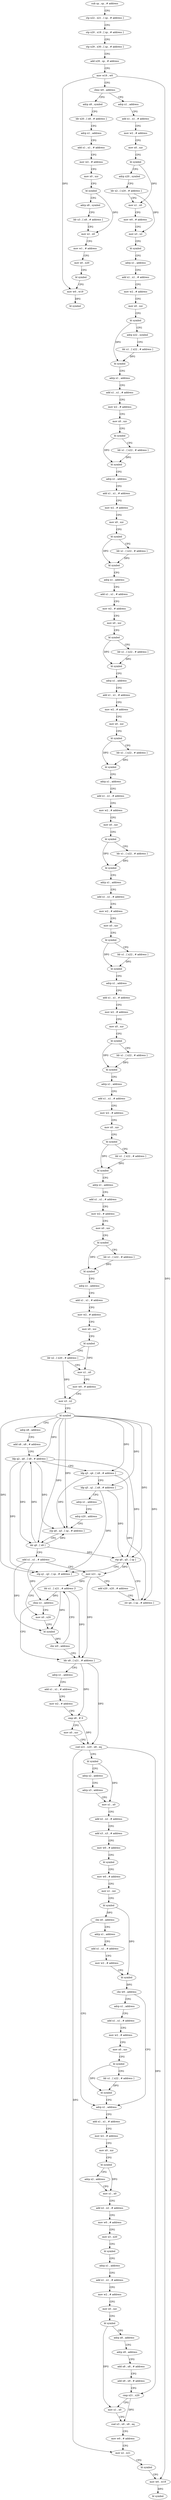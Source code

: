 digraph "func" {
"4201804" [label = "sub sp , sp , # address" ]
"4201808" [label = "stp x22 , x21 , [ sp , # address ]" ]
"4201812" [label = "stp x20 , x19 , [ sp , # address ]" ]
"4201816" [label = "stp x29 , x30 , [ sp , # address ]" ]
"4201820" [label = "add x29 , sp , # address" ]
"4201824" [label = "mov w19 , w0" ]
"4201828" [label = "cbnz w0 , address" ]
"4202516" [label = "adrp x8 , symbol" ]
"4201832" [label = "adrp x1 , address" ]
"4202520" [label = "ldr x20 , [ x8 , # address ]" ]
"4202524" [label = "adrp x1 , address" ]
"4202528" [label = "add x1 , x1 , # address" ]
"4202532" [label = "mov w2 , # address" ]
"4202536" [label = "mov x0 , xzr" ]
"4202540" [label = "bl symbol" ]
"4202544" [label = "adrp x8 , symbol" ]
"4202548" [label = "ldr x3 , [ x8 , # address ]" ]
"4202552" [label = "mov x2 , x0" ]
"4202556" [label = "mov w1 , # address" ]
"4202560" [label = "mov x0 , x20" ]
"4202564" [label = "bl symbol" ]
"4202568" [label = "mov w0 , w19" ]
"4202572" [label = "bl symbol" ]
"4201836" [label = "add x1 , x1 , # address" ]
"4201840" [label = "mov w2 , # address" ]
"4201844" [label = "mov x0 , xzr" ]
"4201848" [label = "bl symbol" ]
"4201852" [label = "adrp x20 , symbol" ]
"4201856" [label = "ldr x2 , [ x20 , # address ]" ]
"4201860" [label = "mov x1 , x0" ]
"4201864" [label = "mov w0 , # address" ]
"4201868" [label = "mov x3 , x2" ]
"4201872" [label = "bl symbol" ]
"4201876" [label = "adrp x1 , address" ]
"4201880" [label = "add x1 , x1 , # address" ]
"4201884" [label = "mov w2 , # address" ]
"4201888" [label = "mov x0 , xzr" ]
"4201892" [label = "bl symbol" ]
"4201896" [label = "adrp x22 , symbol" ]
"4201900" [label = "ldr x1 , [ x22 , # address ]" ]
"4201904" [label = "bl symbol" ]
"4201908" [label = "adrp x1 , address" ]
"4201912" [label = "add x1 , x1 , # address" ]
"4201916" [label = "mov w2 , # address" ]
"4201920" [label = "mov x0 , xzr" ]
"4201924" [label = "bl symbol" ]
"4201928" [label = "ldr x1 , [ x22 , # address ]" ]
"4201932" [label = "bl symbol" ]
"4201936" [label = "adrp x1 , address" ]
"4201940" [label = "add x1 , x1 , # address" ]
"4201944" [label = "mov w2 , # address" ]
"4201948" [label = "mov x0 , xzr" ]
"4201952" [label = "bl symbol" ]
"4201956" [label = "ldr x1 , [ x22 , # address ]" ]
"4201960" [label = "bl symbol" ]
"4201964" [label = "adrp x1 , address" ]
"4201968" [label = "add x1 , x1 , # address" ]
"4201972" [label = "mov w2 , # address" ]
"4201976" [label = "mov x0 , xzr" ]
"4201980" [label = "bl symbol" ]
"4201984" [label = "ldr x1 , [ x22 , # address ]" ]
"4201988" [label = "bl symbol" ]
"4201992" [label = "adrp x1 , address" ]
"4201996" [label = "add x1 , x1 , # address" ]
"4202000" [label = "mov w2 , # address" ]
"4202004" [label = "mov x0 , xzr" ]
"4202008" [label = "bl symbol" ]
"4202012" [label = "ldr x1 , [ x22 , # address ]" ]
"4202016" [label = "bl symbol" ]
"4202020" [label = "adrp x1 , address" ]
"4202024" [label = "add x1 , x1 , # address" ]
"4202028" [label = "mov w2 , # address" ]
"4202032" [label = "mov x0 , xzr" ]
"4202036" [label = "bl symbol" ]
"4202040" [label = "ldr x1 , [ x22 , # address ]" ]
"4202044" [label = "bl symbol" ]
"4202048" [label = "adrp x1 , address" ]
"4202052" [label = "add x1 , x1 , # address" ]
"4202056" [label = "mov w2 , # address" ]
"4202060" [label = "mov x0 , xzr" ]
"4202064" [label = "bl symbol" ]
"4202068" [label = "ldr x1 , [ x22 , # address ]" ]
"4202072" [label = "bl symbol" ]
"4202076" [label = "adrp x1 , address" ]
"4202080" [label = "add x1 , x1 , # address" ]
"4202084" [label = "mov w2 , # address" ]
"4202088" [label = "mov x0 , xzr" ]
"4202092" [label = "bl symbol" ]
"4202096" [label = "ldr x1 , [ x22 , # address ]" ]
"4202100" [label = "bl symbol" ]
"4202104" [label = "adrp x1 , address" ]
"4202108" [label = "add x1 , x1 , # address" ]
"4202112" [label = "mov w2 , # address" ]
"4202116" [label = "mov x0 , xzr" ]
"4202120" [label = "bl symbol" ]
"4202124" [label = "ldr x1 , [ x22 , # address ]" ]
"4202128" [label = "bl symbol" ]
"4202132" [label = "adrp x1 , address" ]
"4202136" [label = "add x1 , x1 , # address" ]
"4202140" [label = "mov w2 , # address" ]
"4202144" [label = "mov x0 , xzr" ]
"4202148" [label = "bl symbol" ]
"4202152" [label = "ldr x1 , [ x22 , # address ]" ]
"4202156" [label = "bl symbol" ]
"4202160" [label = "adrp x1 , address" ]
"4202164" [label = "add x1 , x1 , # address" ]
"4202168" [label = "mov w2 , # address" ]
"4202172" [label = "mov x0 , xzr" ]
"4202176" [label = "bl symbol" ]
"4202180" [label = "ldr x2 , [ x20 , # address ]" ]
"4202184" [label = "mov x1 , x0" ]
"4202188" [label = "mov w0 , # address" ]
"4202192" [label = "mov x3 , x2" ]
"4202196" [label = "bl symbol" ]
"4202200" [label = "adrp x8 , address" ]
"4202204" [label = "add x8 , x8 , # address" ]
"4202208" [label = "ldp q2 , q0 , [ x8 , # address ]" ]
"4202212" [label = "ldp q3 , q4 , [ x8 , # address ]" ]
"4202216" [label = "ldp q5 , q1 , [ x8 , # address ]" ]
"4202220" [label = "adrp x1 , address" ]
"4202224" [label = "adrp x20 , address" ]
"4202228" [label = "stp q0 , q3 , [ sp , # address ]" ]
"4202232" [label = "ldr q0 , [ x8 ]" ]
"4202236" [label = "add x1 , x1 , # address" ]
"4202240" [label = "mov x21 , sp" ]
"4202244" [label = "add x20 , x20 , # address" ]
"4202248" [label = "str q4 , [ sp , # address ]" ]
"4202252" [label = "stp q0 , q5 , [ sp ]" ]
"4202256" [label = "stp q1 , q2 , [ sp , # address ]" ]
"4202260" [label = "mov x0 , x20" ]
"4202280" [label = "ldr x8 , [ x21 , # address ]" ]
"4202284" [label = "adrp x1 , address" ]
"4202288" [label = "add x1 , x1 , # address" ]
"4202292" [label = "mov w2 , # address" ]
"4202296" [label = "cmp x8 , # 0" ]
"4202300" [label = "mov x0 , xzr" ]
"4202304" [label = "csel x21 , x20 , x8 , eq" ]
"4202308" [label = "bl symbol" ]
"4202312" [label = "adrp x2 , address" ]
"4202316" [label = "adrp x3 , address" ]
"4202320" [label = "mov x1 , x0" ]
"4202324" [label = "add x2 , x2 , # address" ]
"4202328" [label = "add x3 , x3 , # address" ]
"4202332" [label = "mov w0 , # address" ]
"4202336" [label = "bl symbol" ]
"4202340" [label = "mov w0 , # address" ]
"4202344" [label = "mov x1 , xzr" ]
"4202348" [label = "bl symbol" ]
"4202352" [label = "cbz x0 , address" ]
"4202404" [label = "adrp x1 , address" ]
"4202356" [label = "adrp x1 , address" ]
"4202272" [label = "ldr x1 , [ x21 , # address ]!" ]
"4202276" [label = "cbnz x1 , address" ]
"4202408" [label = "add x1 , x1 , # address" ]
"4202412" [label = "mov w2 , # address" ]
"4202416" [label = "mov x0 , xzr" ]
"4202420" [label = "bl symbol" ]
"4202424" [label = "adrp x2 , address" ]
"4202428" [label = "mov x1 , x0" ]
"4202432" [label = "add x2 , x2 , # address" ]
"4202436" [label = "mov w0 , # address" ]
"4202440" [label = "mov x3 , x20" ]
"4202444" [label = "bl symbol" ]
"4202448" [label = "adrp x1 , address" ]
"4202452" [label = "add x1 , x1 , # address" ]
"4202456" [label = "mov w2 , # address" ]
"4202460" [label = "mov x0 , xzr" ]
"4202464" [label = "bl symbol" ]
"4202468" [label = "adrp x8 , address" ]
"4202472" [label = "adrp x9 , address" ]
"4202476" [label = "add x8 , x8 , # address" ]
"4202480" [label = "add x9 , x9 , # address" ]
"4202484" [label = "cmp x21 , x20" ]
"4202488" [label = "mov x1 , x0" ]
"4202492" [label = "csel x3 , x9 , x8 , eq" ]
"4202496" [label = "mov w0 , # address" ]
"4202500" [label = "mov x2 , x21" ]
"4202504" [label = "bl symbol" ]
"4202508" [label = "mov w0 , w19" ]
"4202512" [label = "bl symbol" ]
"4202360" [label = "add x1 , x1 , # address" ]
"4202364" [label = "mov w2 , # address" ]
"4202368" [label = "bl symbol" ]
"4202372" [label = "cbz w0 , address" ]
"4202376" [label = "adrp x1 , address" ]
"4202264" [label = "bl symbol" ]
"4202268" [label = "cbz w0 , address" ]
"4202380" [label = "add x1 , x1 , # address" ]
"4202384" [label = "mov w2 , # address" ]
"4202388" [label = "mov x0 , xzr" ]
"4202392" [label = "bl symbol" ]
"4202396" [label = "ldr x1 , [ x22 , # address ]" ]
"4202400" [label = "bl symbol" ]
"4201804" -> "4201808" [ label = "CFG" ]
"4201808" -> "4201812" [ label = "CFG" ]
"4201812" -> "4201816" [ label = "CFG" ]
"4201816" -> "4201820" [ label = "CFG" ]
"4201820" -> "4201824" [ label = "CFG" ]
"4201824" -> "4201828" [ label = "CFG" ]
"4201824" -> "4202568" [ label = "DFG" ]
"4201824" -> "4202508" [ label = "DFG" ]
"4201828" -> "4202516" [ label = "CFG" ]
"4201828" -> "4201832" [ label = "CFG" ]
"4202516" -> "4202520" [ label = "CFG" ]
"4201832" -> "4201836" [ label = "CFG" ]
"4202520" -> "4202524" [ label = "CFG" ]
"4202524" -> "4202528" [ label = "CFG" ]
"4202528" -> "4202532" [ label = "CFG" ]
"4202532" -> "4202536" [ label = "CFG" ]
"4202536" -> "4202540" [ label = "CFG" ]
"4202540" -> "4202544" [ label = "CFG" ]
"4202540" -> "4202552" [ label = "DFG" ]
"4202544" -> "4202548" [ label = "CFG" ]
"4202548" -> "4202552" [ label = "CFG" ]
"4202552" -> "4202556" [ label = "CFG" ]
"4202556" -> "4202560" [ label = "CFG" ]
"4202560" -> "4202564" [ label = "CFG" ]
"4202564" -> "4202568" [ label = "CFG" ]
"4202568" -> "4202572" [ label = "DFG" ]
"4201836" -> "4201840" [ label = "CFG" ]
"4201840" -> "4201844" [ label = "CFG" ]
"4201844" -> "4201848" [ label = "CFG" ]
"4201848" -> "4201852" [ label = "CFG" ]
"4201848" -> "4201860" [ label = "DFG" ]
"4201852" -> "4201856" [ label = "CFG" ]
"4201856" -> "4201860" [ label = "CFG" ]
"4201856" -> "4201868" [ label = "DFG" ]
"4201860" -> "4201864" [ label = "CFG" ]
"4201864" -> "4201868" [ label = "CFG" ]
"4201868" -> "4201872" [ label = "CFG" ]
"4201872" -> "4201876" [ label = "CFG" ]
"4201876" -> "4201880" [ label = "CFG" ]
"4201880" -> "4201884" [ label = "CFG" ]
"4201884" -> "4201888" [ label = "CFG" ]
"4201888" -> "4201892" [ label = "CFG" ]
"4201892" -> "4201896" [ label = "CFG" ]
"4201892" -> "4201904" [ label = "DFG" ]
"4201896" -> "4201900" [ label = "CFG" ]
"4201900" -> "4201904" [ label = "DFG" ]
"4201904" -> "4201908" [ label = "CFG" ]
"4201908" -> "4201912" [ label = "CFG" ]
"4201912" -> "4201916" [ label = "CFG" ]
"4201916" -> "4201920" [ label = "CFG" ]
"4201920" -> "4201924" [ label = "CFG" ]
"4201924" -> "4201928" [ label = "CFG" ]
"4201924" -> "4201932" [ label = "DFG" ]
"4201928" -> "4201932" [ label = "DFG" ]
"4201932" -> "4201936" [ label = "CFG" ]
"4201936" -> "4201940" [ label = "CFG" ]
"4201940" -> "4201944" [ label = "CFG" ]
"4201944" -> "4201948" [ label = "CFG" ]
"4201948" -> "4201952" [ label = "CFG" ]
"4201952" -> "4201956" [ label = "CFG" ]
"4201952" -> "4201960" [ label = "DFG" ]
"4201956" -> "4201960" [ label = "DFG" ]
"4201960" -> "4201964" [ label = "CFG" ]
"4201964" -> "4201968" [ label = "CFG" ]
"4201968" -> "4201972" [ label = "CFG" ]
"4201972" -> "4201976" [ label = "CFG" ]
"4201976" -> "4201980" [ label = "CFG" ]
"4201980" -> "4201984" [ label = "CFG" ]
"4201980" -> "4201988" [ label = "DFG" ]
"4201984" -> "4201988" [ label = "DFG" ]
"4201988" -> "4201992" [ label = "CFG" ]
"4201992" -> "4201996" [ label = "CFG" ]
"4201996" -> "4202000" [ label = "CFG" ]
"4202000" -> "4202004" [ label = "CFG" ]
"4202004" -> "4202008" [ label = "CFG" ]
"4202008" -> "4202012" [ label = "CFG" ]
"4202008" -> "4202016" [ label = "DFG" ]
"4202012" -> "4202016" [ label = "DFG" ]
"4202016" -> "4202020" [ label = "CFG" ]
"4202020" -> "4202024" [ label = "CFG" ]
"4202024" -> "4202028" [ label = "CFG" ]
"4202028" -> "4202032" [ label = "CFG" ]
"4202032" -> "4202036" [ label = "CFG" ]
"4202036" -> "4202040" [ label = "CFG" ]
"4202036" -> "4202044" [ label = "DFG" ]
"4202040" -> "4202044" [ label = "DFG" ]
"4202044" -> "4202048" [ label = "CFG" ]
"4202048" -> "4202052" [ label = "CFG" ]
"4202052" -> "4202056" [ label = "CFG" ]
"4202056" -> "4202060" [ label = "CFG" ]
"4202060" -> "4202064" [ label = "CFG" ]
"4202064" -> "4202068" [ label = "CFG" ]
"4202064" -> "4202072" [ label = "DFG" ]
"4202068" -> "4202072" [ label = "DFG" ]
"4202072" -> "4202076" [ label = "CFG" ]
"4202076" -> "4202080" [ label = "CFG" ]
"4202080" -> "4202084" [ label = "CFG" ]
"4202084" -> "4202088" [ label = "CFG" ]
"4202088" -> "4202092" [ label = "CFG" ]
"4202092" -> "4202096" [ label = "CFG" ]
"4202092" -> "4202100" [ label = "DFG" ]
"4202096" -> "4202100" [ label = "DFG" ]
"4202100" -> "4202104" [ label = "CFG" ]
"4202104" -> "4202108" [ label = "CFG" ]
"4202108" -> "4202112" [ label = "CFG" ]
"4202112" -> "4202116" [ label = "CFG" ]
"4202116" -> "4202120" [ label = "CFG" ]
"4202120" -> "4202124" [ label = "CFG" ]
"4202120" -> "4202128" [ label = "DFG" ]
"4202124" -> "4202128" [ label = "DFG" ]
"4202128" -> "4202132" [ label = "CFG" ]
"4202132" -> "4202136" [ label = "CFG" ]
"4202136" -> "4202140" [ label = "CFG" ]
"4202140" -> "4202144" [ label = "CFG" ]
"4202144" -> "4202148" [ label = "CFG" ]
"4202148" -> "4202152" [ label = "CFG" ]
"4202148" -> "4202156" [ label = "DFG" ]
"4202152" -> "4202156" [ label = "DFG" ]
"4202156" -> "4202160" [ label = "CFG" ]
"4202160" -> "4202164" [ label = "CFG" ]
"4202164" -> "4202168" [ label = "CFG" ]
"4202168" -> "4202172" [ label = "CFG" ]
"4202172" -> "4202176" [ label = "CFG" ]
"4202176" -> "4202180" [ label = "CFG" ]
"4202176" -> "4202184" [ label = "DFG" ]
"4202180" -> "4202184" [ label = "CFG" ]
"4202180" -> "4202192" [ label = "DFG" ]
"4202184" -> "4202188" [ label = "CFG" ]
"4202188" -> "4202192" [ label = "CFG" ]
"4202192" -> "4202196" [ label = "CFG" ]
"4202196" -> "4202200" [ label = "CFG" ]
"4202196" -> "4202208" [ label = "DFG" ]
"4202196" -> "4202228" [ label = "DFG" ]
"4202196" -> "4202232" [ label = "DFG" ]
"4202196" -> "4202252" [ label = "DFG" ]
"4202196" -> "4202216" [ label = "DFG" ]
"4202196" -> "4202256" [ label = "DFG" ]
"4202196" -> "4202212" [ label = "DFG" ]
"4202196" -> "4202248" [ label = "DFG" ]
"4202200" -> "4202204" [ label = "CFG" ]
"4202204" -> "4202208" [ label = "CFG" ]
"4202208" -> "4202212" [ label = "CFG" ]
"4202208" -> "4202228" [ label = "DFG" ]
"4202208" -> "4202232" [ label = "DFG" ]
"4202208" -> "4202252" [ label = "DFG" ]
"4202208" -> "4202256" [ label = "DFG" ]
"4202212" -> "4202216" [ label = "CFG" ]
"4202212" -> "4202228" [ label = "DFG" ]
"4202212" -> "4202248" [ label = "DFG" ]
"4202216" -> "4202220" [ label = "CFG" ]
"4202216" -> "4202252" [ label = "DFG" ]
"4202216" -> "4202256" [ label = "DFG" ]
"4202220" -> "4202224" [ label = "CFG" ]
"4202224" -> "4202228" [ label = "CFG" ]
"4202228" -> "4202232" [ label = "CFG" ]
"4202232" -> "4202236" [ label = "CFG" ]
"4202232" -> "4202208" [ label = "DFG" ]
"4202232" -> "4202228" [ label = "DFG" ]
"4202232" -> "4202252" [ label = "DFG" ]
"4202236" -> "4202240" [ label = "CFG" ]
"4202236" -> "4202264" [ label = "DFG" ]
"4202236" -> "4202276" [ label = "DFG" ]
"4202240" -> "4202244" [ label = "CFG" ]
"4202240" -> "4202280" [ label = "DFG" ]
"4202240" -> "4202272" [ label = "DFG" ]
"4202244" -> "4202248" [ label = "CFG" ]
"4202248" -> "4202252" [ label = "CFG" ]
"4202252" -> "4202256" [ label = "CFG" ]
"4202252" -> "4202240" [ label = "DFG" ]
"4202256" -> "4202260" [ label = "CFG" ]
"4202260" -> "4202264" [ label = "CFG" ]
"4202280" -> "4202284" [ label = "CFG" ]
"4202280" -> "4202296" [ label = "DFG" ]
"4202280" -> "4202304" [ label = "DFG" ]
"4202284" -> "4202288" [ label = "CFG" ]
"4202288" -> "4202292" [ label = "CFG" ]
"4202292" -> "4202296" [ label = "CFG" ]
"4202296" -> "4202300" [ label = "CFG" ]
"4202296" -> "4202304" [ label = "DFG" ]
"4202300" -> "4202304" [ label = "CFG" ]
"4202304" -> "4202308" [ label = "CFG" ]
"4202304" -> "4202484" [ label = "DFG" ]
"4202304" -> "4202500" [ label = "DFG" ]
"4202308" -> "4202312" [ label = "CFG" ]
"4202308" -> "4202320" [ label = "DFG" ]
"4202312" -> "4202316" [ label = "CFG" ]
"4202316" -> "4202320" [ label = "CFG" ]
"4202320" -> "4202324" [ label = "CFG" ]
"4202324" -> "4202328" [ label = "CFG" ]
"4202328" -> "4202332" [ label = "CFG" ]
"4202332" -> "4202336" [ label = "CFG" ]
"4202336" -> "4202340" [ label = "CFG" ]
"4202340" -> "4202344" [ label = "CFG" ]
"4202344" -> "4202348" [ label = "CFG" ]
"4202348" -> "4202352" [ label = "DFG" ]
"4202348" -> "4202368" [ label = "DFG" ]
"4202352" -> "4202404" [ label = "CFG" ]
"4202352" -> "4202356" [ label = "CFG" ]
"4202404" -> "4202408" [ label = "CFG" ]
"4202356" -> "4202360" [ label = "CFG" ]
"4202272" -> "4202276" [ label = "DFG" ]
"4202272" -> "4202264" [ label = "DFG" ]
"4202272" -> "4202280" [ label = "DFG" ]
"4202276" -> "4202260" [ label = "CFG" ]
"4202276" -> "4202280" [ label = "CFG" ]
"4202408" -> "4202412" [ label = "CFG" ]
"4202412" -> "4202416" [ label = "CFG" ]
"4202416" -> "4202420" [ label = "CFG" ]
"4202420" -> "4202424" [ label = "CFG" ]
"4202420" -> "4202428" [ label = "DFG" ]
"4202424" -> "4202428" [ label = "CFG" ]
"4202428" -> "4202432" [ label = "CFG" ]
"4202432" -> "4202436" [ label = "CFG" ]
"4202436" -> "4202440" [ label = "CFG" ]
"4202440" -> "4202444" [ label = "CFG" ]
"4202444" -> "4202448" [ label = "CFG" ]
"4202448" -> "4202452" [ label = "CFG" ]
"4202452" -> "4202456" [ label = "CFG" ]
"4202456" -> "4202460" [ label = "CFG" ]
"4202460" -> "4202464" [ label = "CFG" ]
"4202464" -> "4202468" [ label = "CFG" ]
"4202464" -> "4202488" [ label = "DFG" ]
"4202468" -> "4202472" [ label = "CFG" ]
"4202472" -> "4202476" [ label = "CFG" ]
"4202476" -> "4202480" [ label = "CFG" ]
"4202480" -> "4202484" [ label = "CFG" ]
"4202484" -> "4202488" [ label = "CFG" ]
"4202484" -> "4202492" [ label = "DFG" ]
"4202488" -> "4202492" [ label = "CFG" ]
"4202492" -> "4202496" [ label = "CFG" ]
"4202496" -> "4202500" [ label = "CFG" ]
"4202500" -> "4202504" [ label = "CFG" ]
"4202504" -> "4202508" [ label = "CFG" ]
"4202508" -> "4202512" [ label = "DFG" ]
"4202360" -> "4202364" [ label = "CFG" ]
"4202364" -> "4202368" [ label = "CFG" ]
"4202368" -> "4202372" [ label = "DFG" ]
"4202372" -> "4202404" [ label = "CFG" ]
"4202372" -> "4202376" [ label = "CFG" ]
"4202376" -> "4202380" [ label = "CFG" ]
"4202264" -> "4202268" [ label = "DFG" ]
"4202268" -> "4202280" [ label = "CFG" ]
"4202268" -> "4202272" [ label = "CFG" ]
"4202380" -> "4202384" [ label = "CFG" ]
"4202384" -> "4202388" [ label = "CFG" ]
"4202388" -> "4202392" [ label = "CFG" ]
"4202392" -> "4202396" [ label = "CFG" ]
"4202392" -> "4202400" [ label = "DFG" ]
"4202396" -> "4202400" [ label = "DFG" ]
"4202400" -> "4202404" [ label = "CFG" ]
}
